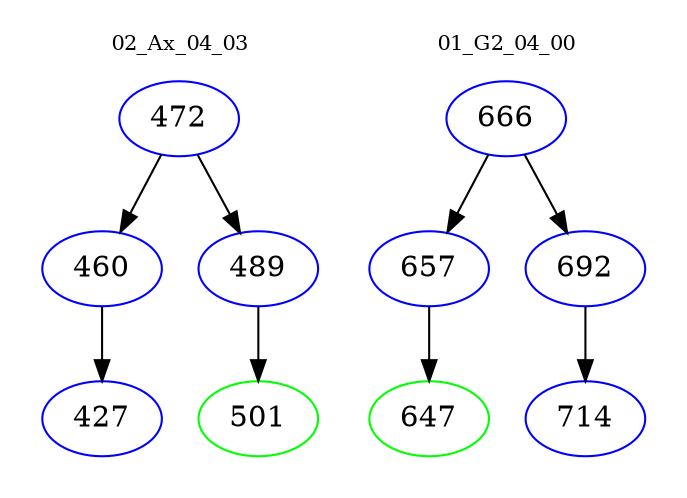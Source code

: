 digraph{
subgraph cluster_0 {
color = white
label = "02_Ax_04_03";
fontsize=10;
T0_472 [label="472", color="blue"]
T0_472 -> T0_460 [color="black"]
T0_460 [label="460", color="blue"]
T0_460 -> T0_427 [color="black"]
T0_427 [label="427", color="blue"]
T0_472 -> T0_489 [color="black"]
T0_489 [label="489", color="blue"]
T0_489 -> T0_501 [color="black"]
T0_501 [label="501", color="green"]
}
subgraph cluster_1 {
color = white
label = "01_G2_04_00";
fontsize=10;
T1_666 [label="666", color="blue"]
T1_666 -> T1_657 [color="black"]
T1_657 [label="657", color="blue"]
T1_657 -> T1_647 [color="black"]
T1_647 [label="647", color="green"]
T1_666 -> T1_692 [color="black"]
T1_692 [label="692", color="blue"]
T1_692 -> T1_714 [color="black"]
T1_714 [label="714", color="blue"]
}
}
